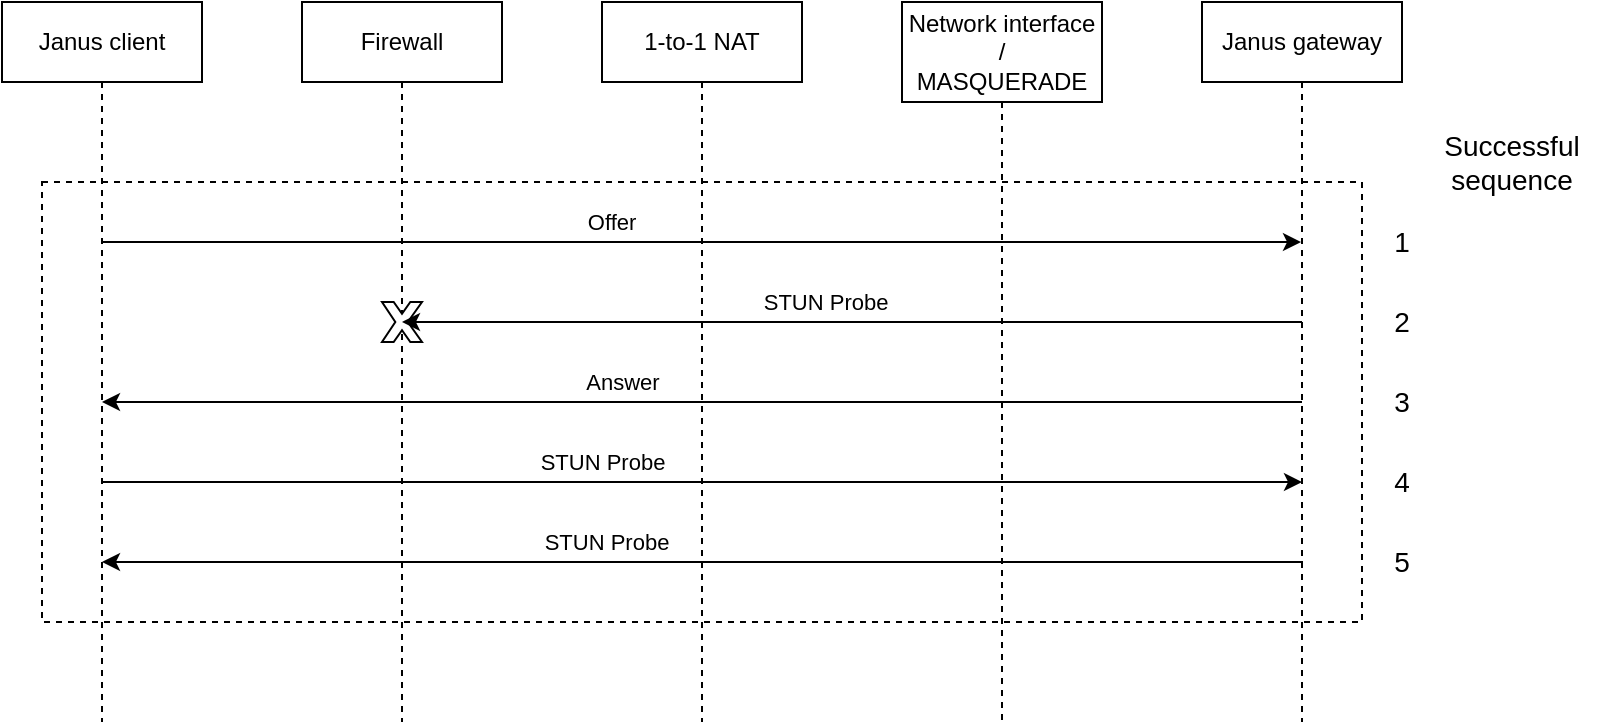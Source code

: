 <mxfile version="13.6.2" type="device"><diagram id="N2LZvcjjSdiSsx3WgLE2" name="Page-1"><mxGraphModel dx="1448" dy="1075" grid="1" gridSize="10" guides="1" tooltips="1" connect="1" arrows="1" fold="1" page="1" pageScale="1" pageWidth="850" pageHeight="1100" math="0" shadow="0"><root><mxCell id="0"/><mxCell id="1" parent="0"/><mxCell id="N0EkRMvGuInPHBT0Vllk-2" value="" style="rounded=0;whiteSpace=wrap;html=1;fillColor=none;dashed=1;" vertex="1" parent="1"><mxGeometry x="30" y="130" width="660" height="220" as="geometry"/></mxCell><mxCell id="nkDME1kHKAmdCnAb1c9z-1" value="Janus client" style="shape=umlLifeline;perimeter=lifelinePerimeter;whiteSpace=wrap;html=1;container=1;collapsible=0;recursiveResize=0;outlineConnect=0;" parent="1" vertex="1"><mxGeometry x="10" y="40" width="100" height="360" as="geometry"/></mxCell><mxCell id="nkDME1kHKAmdCnAb1c9z-2" value="Firewall" style="shape=umlLifeline;perimeter=lifelinePerimeter;whiteSpace=wrap;html=1;container=1;collapsible=0;recursiveResize=0;outlineConnect=0;" parent="1" vertex="1"><mxGeometry x="160" y="40" width="100" height="360" as="geometry"/></mxCell><mxCell id="nkDME1kHKAmdCnAb1c9z-13" value="" style="verticalLabelPosition=bottom;verticalAlign=top;html=1;shape=mxgraph.basic.x" parent="nkDME1kHKAmdCnAb1c9z-2" vertex="1"><mxGeometry x="40" y="150" width="20" height="20" as="geometry"/></mxCell><mxCell id="nkDME1kHKAmdCnAb1c9z-3" value="1-to-1 NAT" style="shape=umlLifeline;perimeter=lifelinePerimeter;whiteSpace=wrap;html=1;container=1;collapsible=0;recursiveResize=0;outlineConnect=0;" parent="1" vertex="1"><mxGeometry x="310" y="40" width="100" height="360" as="geometry"/></mxCell><mxCell id="nkDME1kHKAmdCnAb1c9z-4" value="Network interface&lt;br&gt;/&lt;br&gt;MASQUERADE" style="shape=umlLifeline;perimeter=lifelinePerimeter;whiteSpace=wrap;html=1;container=1;collapsible=0;recursiveResize=0;outlineConnect=0;size=50;" parent="1" vertex="1"><mxGeometry x="460" y="40" width="100" height="360" as="geometry"/></mxCell><mxCell id="nkDME1kHKAmdCnAb1c9z-6" value="&amp;nbsp;Offer" style="endArrow=classic;html=1;" parent="nkDME1kHKAmdCnAb1c9z-4" target="nkDME1kHKAmdCnAb1c9z-5" edge="1"><mxGeometry x="-0.157" y="10" width="50" height="50" relative="1" as="geometry"><mxPoint x="-400" y="120" as="sourcePoint"/><mxPoint x="220" y="120" as="targetPoint"/><mxPoint as="offset"/></mxGeometry></mxCell><mxCell id="nkDME1kHKAmdCnAb1c9z-5" value="Janus gateway" style="shape=umlLifeline;perimeter=lifelinePerimeter;whiteSpace=wrap;html=1;container=1;collapsible=0;recursiveResize=0;outlineConnect=0;size=40;" parent="1" vertex="1"><mxGeometry x="610" y="40" width="100" height="360" as="geometry"/></mxCell><mxCell id="nkDME1kHKAmdCnAb1c9z-7" value="Answer" style="endArrow=classic;html=1;" parent="1" edge="1"><mxGeometry x="0.133" y="-10" width="50" height="50" relative="1" as="geometry"><mxPoint x="660" y="240" as="sourcePoint"/><mxPoint x="60" y="240" as="targetPoint"/><mxPoint as="offset"/></mxGeometry></mxCell><mxCell id="nkDME1kHKAmdCnAb1c9z-9" value="&amp;nbsp;STUN Probe" style="endArrow=classic;html=1;" parent="1" target="nkDME1kHKAmdCnAb1c9z-2" edge="1"><mxGeometry x="0.067" y="-10" width="50" height="50" relative="1" as="geometry"><mxPoint x="660" y="200" as="sourcePoint"/><mxPoint x="510" y="200" as="targetPoint"/><mxPoint as="offset"/></mxGeometry></mxCell><mxCell id="nkDME1kHKAmdCnAb1c9z-10" value="STUN Probe" style="endArrow=classic;html=1;" parent="1" edge="1"><mxGeometry x="-0.167" y="10" width="50" height="50" relative="1" as="geometry"><mxPoint x="60" y="280" as="sourcePoint"/><mxPoint x="660" y="280" as="targetPoint"/><mxPoint as="offset"/></mxGeometry></mxCell><mxCell id="nkDME1kHKAmdCnAb1c9z-14" value="STUN Probe" style="endArrow=classic;html=1;" parent="1" target="nkDME1kHKAmdCnAb1c9z-1" edge="1"><mxGeometry x="0.166" y="-10" width="50" height="50" relative="1" as="geometry"><mxPoint x="660.5" y="320" as="sourcePoint"/><mxPoint x="210" y="320" as="targetPoint"/><mxPoint x="1" as="offset"/></mxGeometry></mxCell><mxCell id="N0EkRMvGuInPHBT0Vllk-1" value="1" style="text;html=1;strokeColor=none;fillColor=none;align=center;verticalAlign=middle;whiteSpace=wrap;rounded=0;fontSize=14;" vertex="1" parent="1"><mxGeometry x="690" y="150" width="40" height="20" as="geometry"/></mxCell><mxCell id="N0EkRMvGuInPHBT0Vllk-4" value="2" style="text;html=1;strokeColor=none;fillColor=none;align=center;verticalAlign=middle;whiteSpace=wrap;rounded=0;fontSize=14;" vertex="1" parent="1"><mxGeometry x="690" y="190" width="40" height="20" as="geometry"/></mxCell><mxCell id="N0EkRMvGuInPHBT0Vllk-5" value="3" style="text;html=1;strokeColor=none;fillColor=none;align=center;verticalAlign=middle;whiteSpace=wrap;rounded=0;fontSize=14;" vertex="1" parent="1"><mxGeometry x="690" y="230" width="40" height="20" as="geometry"/></mxCell><mxCell id="N0EkRMvGuInPHBT0Vllk-6" value="4" style="text;html=1;strokeColor=none;fillColor=none;align=center;verticalAlign=middle;whiteSpace=wrap;rounded=0;fontSize=14;" vertex="1" parent="1"><mxGeometry x="690" y="270" width="40" height="20" as="geometry"/></mxCell><mxCell id="N0EkRMvGuInPHBT0Vllk-7" value="5" style="text;html=1;strokeColor=none;fillColor=none;align=center;verticalAlign=middle;whiteSpace=wrap;rounded=0;fontSize=14;" vertex="1" parent="1"><mxGeometry x="690" y="310" width="40" height="20" as="geometry"/></mxCell><mxCell id="N0EkRMvGuInPHBT0Vllk-16" value="Successful sequence" style="text;html=1;strokeColor=none;fillColor=none;align=center;verticalAlign=middle;whiteSpace=wrap;rounded=0;fontSize=14;" vertex="1" parent="1"><mxGeometry x="710" y="110" width="110" height="20" as="geometry"/></mxCell></root></mxGraphModel></diagram></mxfile>